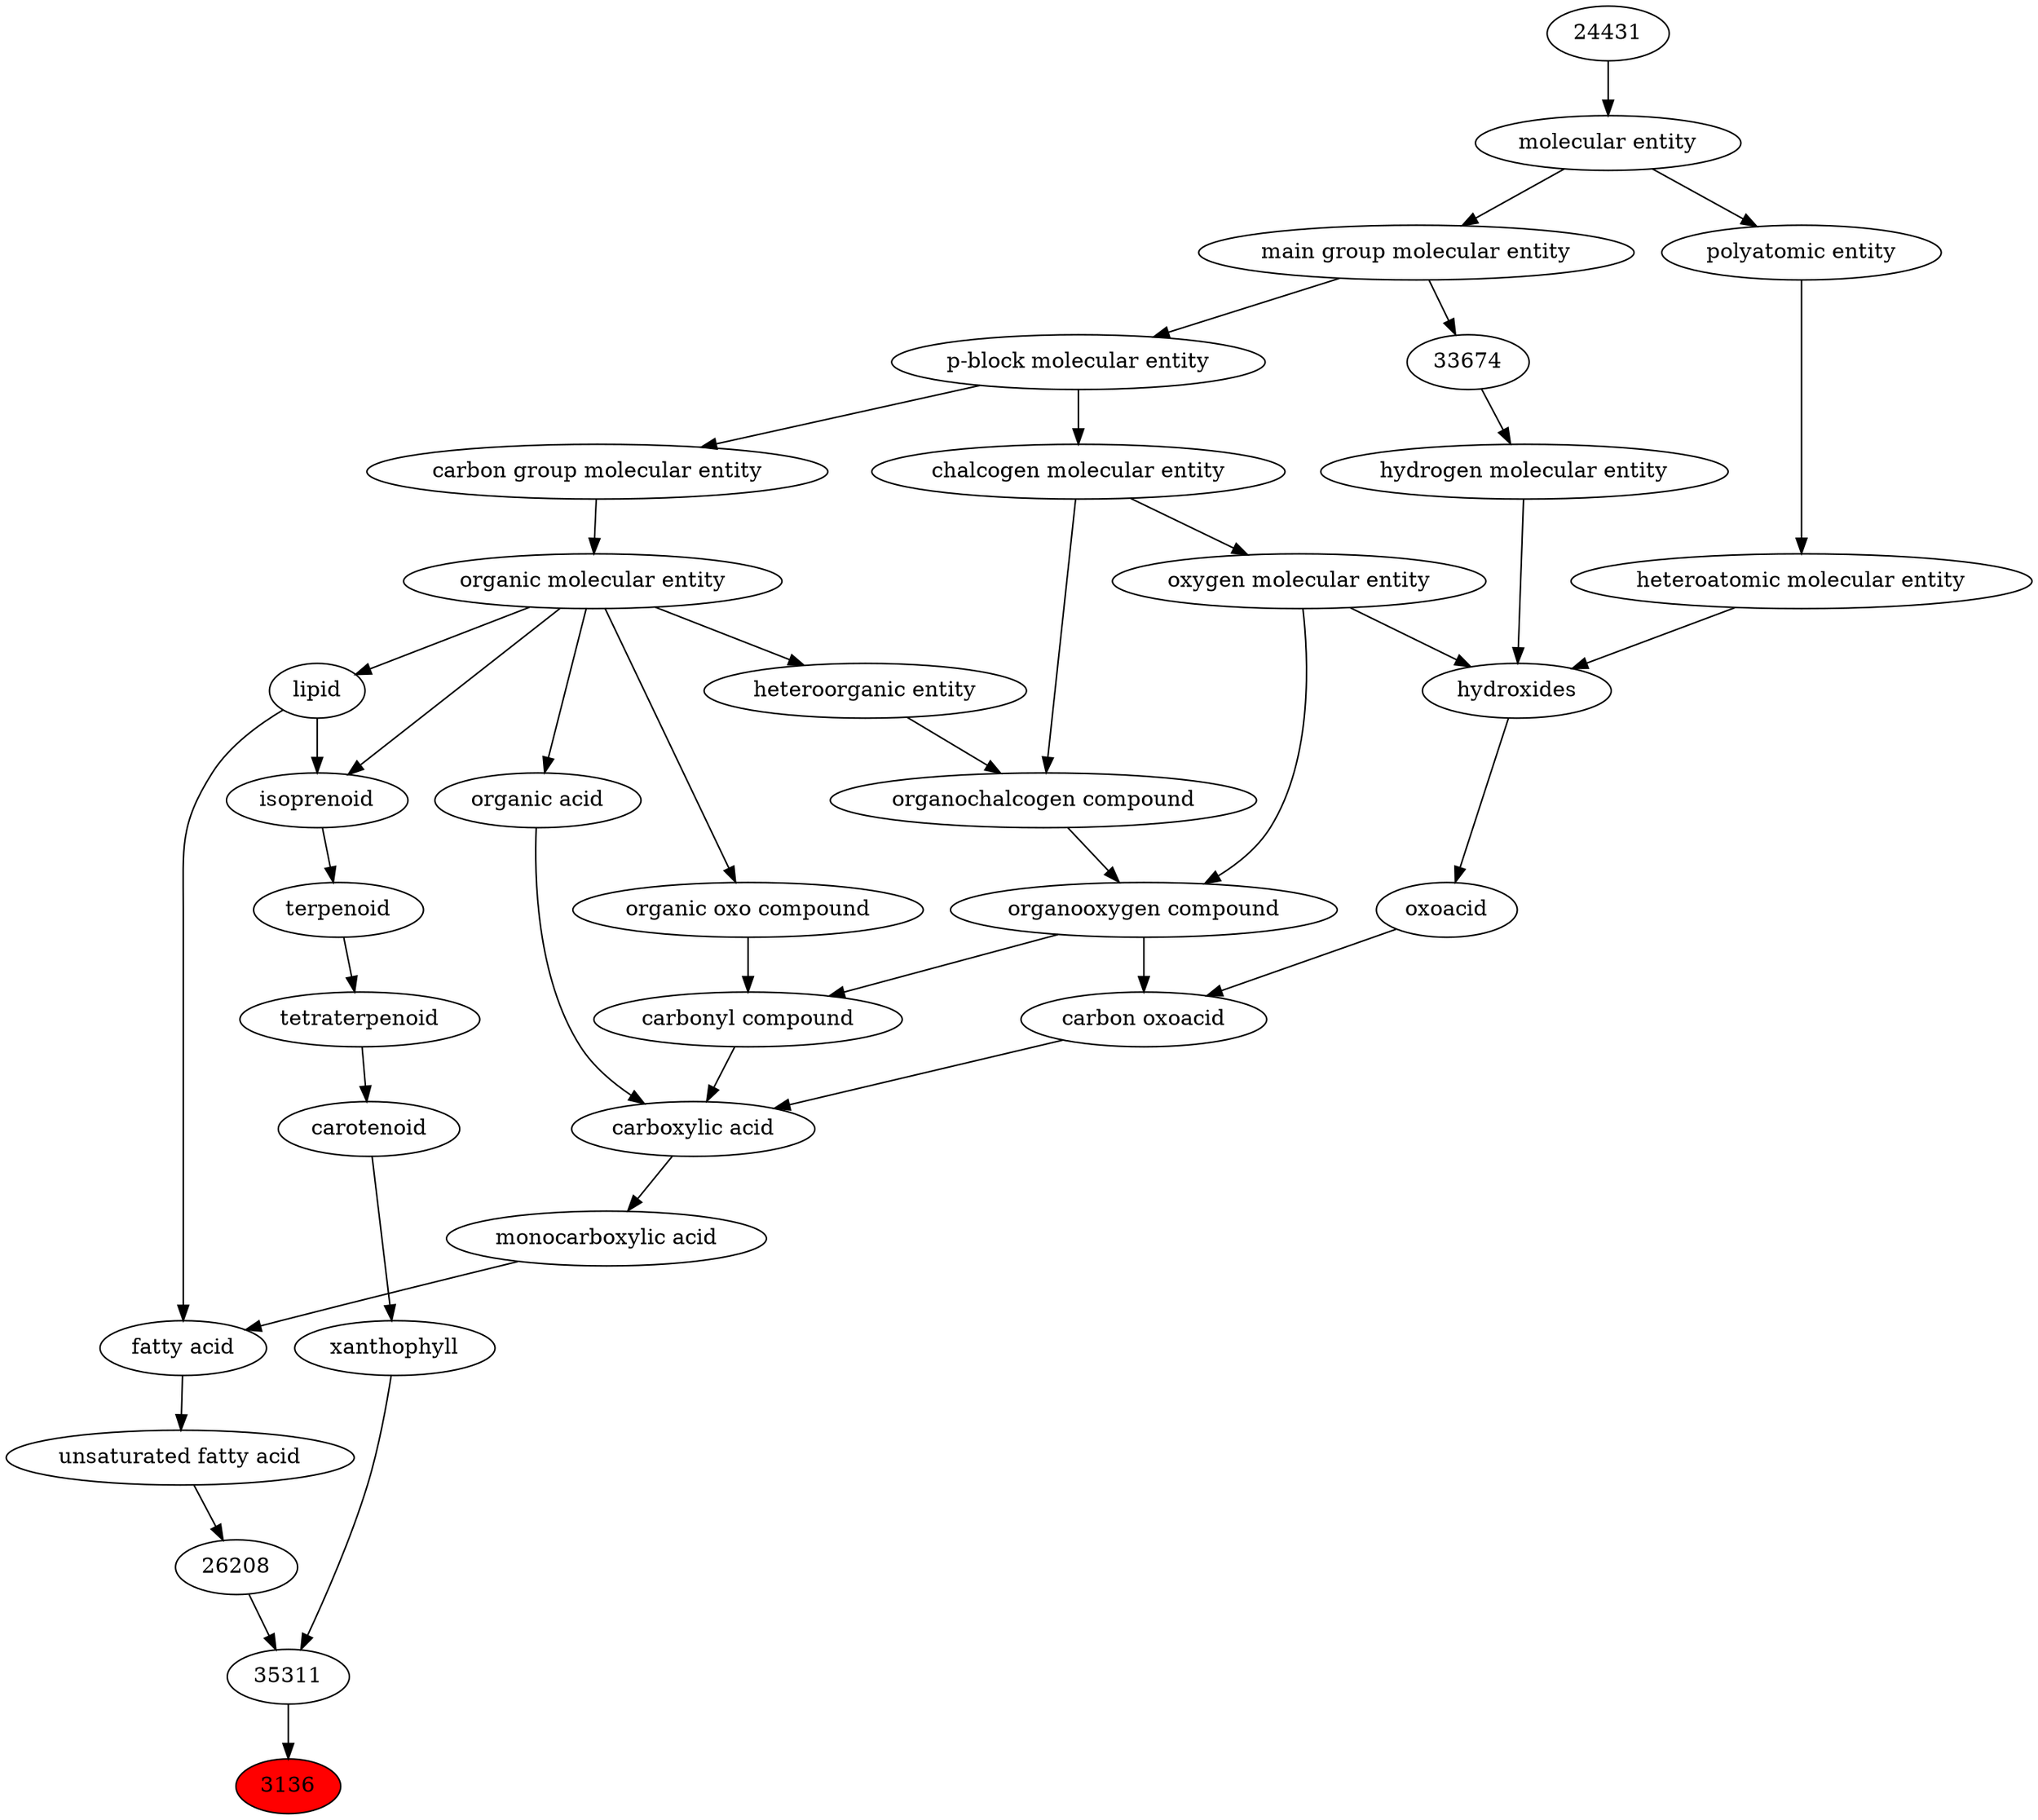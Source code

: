 digraph tree{ 
3136 [label="3136" fillcolor=red style=filled]
35311 -> 3136
35311 [label="35311"]
27325 -> 35311
26208 -> 35311
27325 [label="xanthophyll"]
23044 -> 27325
26208 [label="26208"]
27208 -> 26208
23044 [label="carotenoid"]
26935 -> 23044
27208 [label="unsaturated fatty acid"]
35366 -> 27208
26935 [label="tetraterpenoid"]
26873 -> 26935
35366 [label="fatty acid"]
25384 -> 35366
18059 -> 35366
26873 [label="terpenoid"]
24913 -> 26873
25384 [label="monocarboxylic acid"]
33575 -> 25384
18059 [label="lipid"]
50860 -> 18059
24913 [label="isoprenoid"]
18059 -> 24913
50860 -> 24913
33575 [label="carboxylic acid"]
36586 -> 33575
35605 -> 33575
64709 -> 33575
50860 [label="organic molecular entity"]
33582 -> 50860
36586 [label="carbonyl compound"]
36587 -> 36586
36963 -> 36586
35605 [label="carbon oxoacid"]
24833 -> 35605
36963 -> 35605
64709 [label="organic acid"]
50860 -> 64709
33582 [label="carbon group molecular entity"]
33675 -> 33582
36587 [label="organic oxo compound"]
50860 -> 36587
36963 [label="organooxygen compound"]
36962 -> 36963
25806 -> 36963
24833 [label="oxoacid"]
24651 -> 24833
33675 [label="p-block molecular entity"]
33579 -> 33675
36962 [label="organochalcogen compound"]
33285 -> 36962
33304 -> 36962
25806 [label="oxygen molecular entity"]
33304 -> 25806
24651 [label="hydroxides"]
25806 -> 24651
33608 -> 24651
37577 -> 24651
33579 [label="main group molecular entity"]
23367 -> 33579
33285 [label="heteroorganic entity"]
50860 -> 33285
33304 [label="chalcogen molecular entity"]
33675 -> 33304
33608 [label="hydrogen molecular entity"]
33674 -> 33608
37577 [label="heteroatomic molecular entity"]
36357 -> 37577
23367 [label="molecular entity"]
24431 -> 23367
33674 [label="33674"]
33579 -> 33674
36357 [label="polyatomic entity"]
23367 -> 36357
24431 [label="24431"]
}